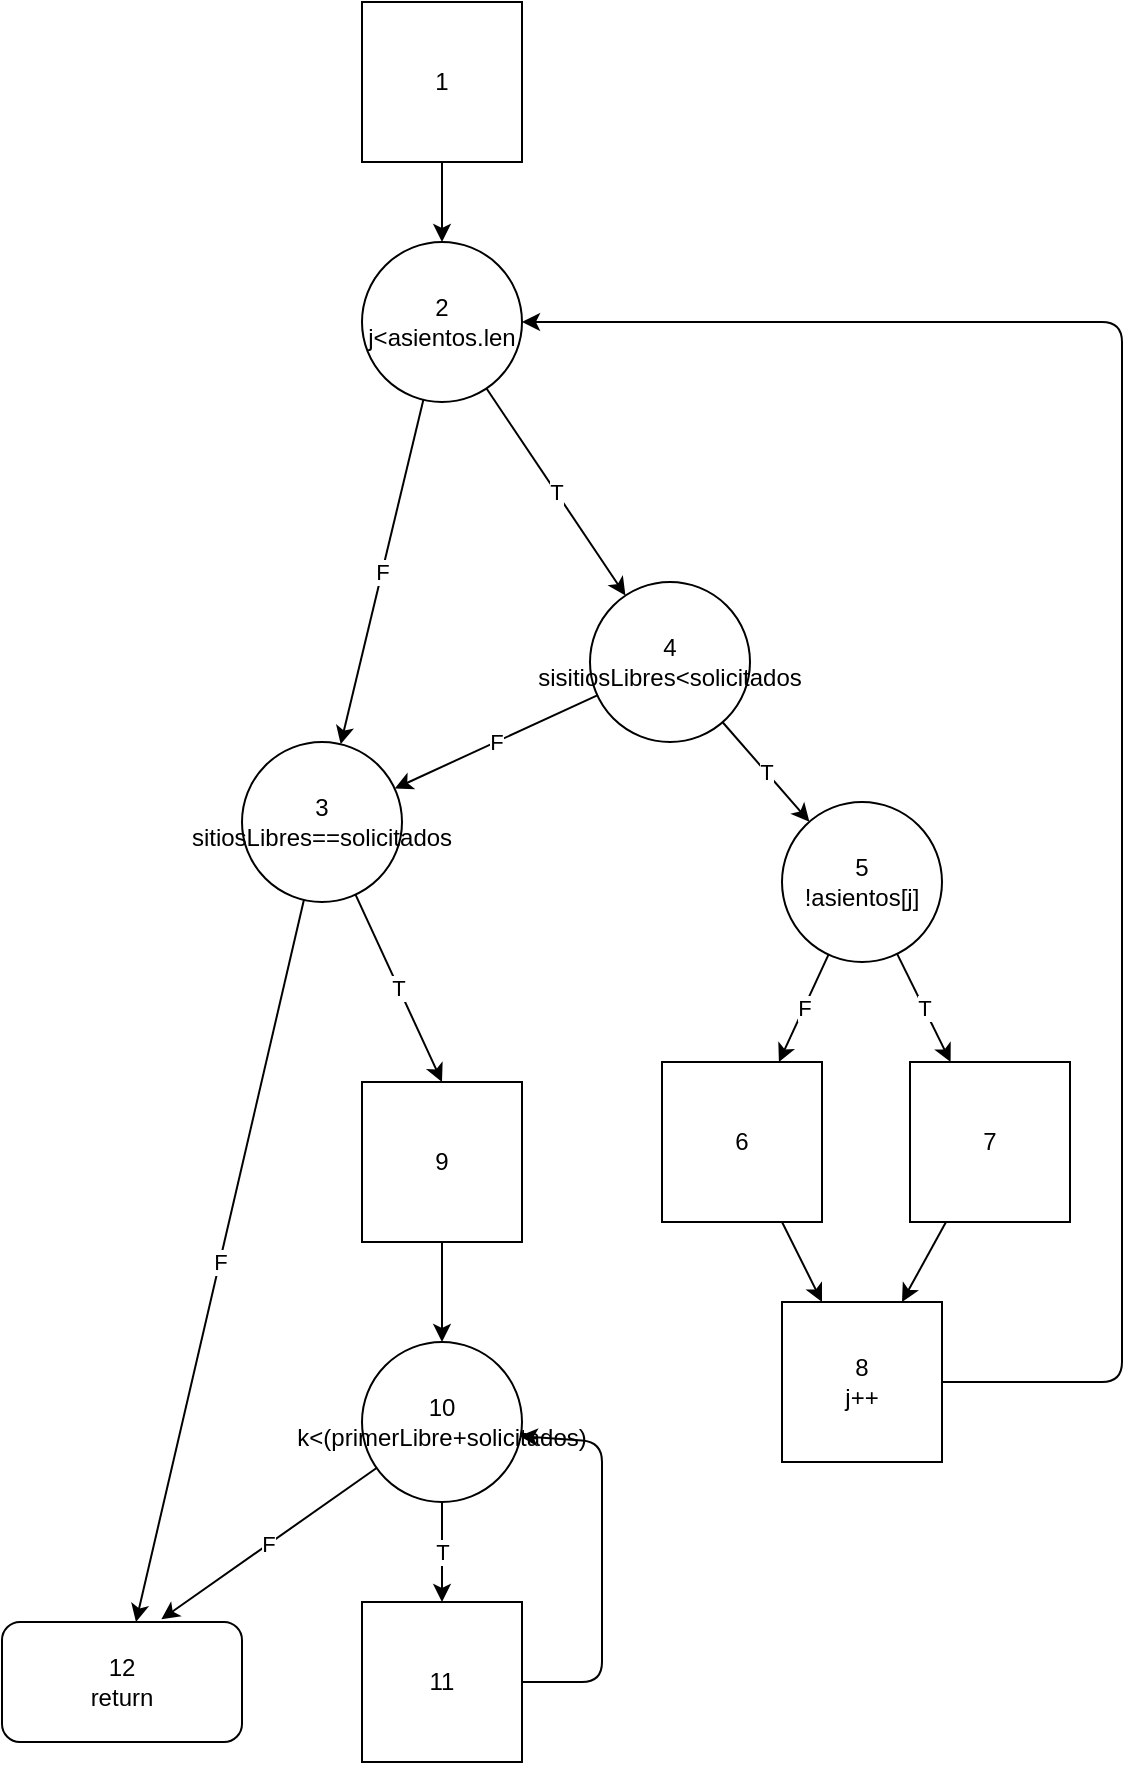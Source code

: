 <mxfile>
    <diagram id="pEnP1d7oMrhFH_PBlpYw" name="Página-1">
        <mxGraphModel dx="1800" dy="1006" grid="1" gridSize="10" guides="1" tooltips="1" connect="1" arrows="1" fold="1" page="1" pageScale="1" pageWidth="827" pageHeight="1169" math="0" shadow="0">
            <root>
                <mxCell id="0"/>
                <mxCell id="1" parent="0"/>
                <mxCell id="3" value="F" style="edgeStyle=none;html=1;" parent="1" source="2" target="7" edge="1">
                    <mxGeometry relative="1" as="geometry">
                        <mxPoint x="240" y="650" as="targetPoint"/>
                    </mxGeometry>
                </mxCell>
                <mxCell id="4" value="T" style="edgeStyle=none;html=1;" parent="1" source="2" target="5" edge="1">
                    <mxGeometry relative="1" as="geometry">
                        <mxPoint x="430" y="460" as="targetPoint"/>
                    </mxGeometry>
                </mxCell>
                <mxCell id="2" value="2&lt;br&gt;j&amp;lt;asientos.len" style="ellipse;whiteSpace=wrap;html=1;aspect=fixed;" parent="1" vertex="1">
                    <mxGeometry x="220" y="160" width="80" height="80" as="geometry"/>
                </mxCell>
                <mxCell id="6" value="F" style="edgeStyle=none;html=1;" parent="1" source="5" target="7" edge="1">
                    <mxGeometry relative="1" as="geometry">
                        <mxPoint x="280" y="670" as="targetPoint"/>
                    </mxGeometry>
                </mxCell>
                <mxCell id="8" value="T" style="edgeStyle=none;html=1;" parent="1" source="5" target="11" edge="1">
                    <mxGeometry relative="1" as="geometry">
                        <mxPoint x="490" y="560" as="targetPoint"/>
                    </mxGeometry>
                </mxCell>
                <mxCell id="5" value="4&lt;br&gt;sisitiosLibres&amp;lt;solicitados" style="ellipse;whiteSpace=wrap;html=1;aspect=fixed;" parent="1" vertex="1">
                    <mxGeometry x="334" y="330" width="80" height="80" as="geometry"/>
                </mxCell>
                <mxCell id="19" value="T" style="edgeStyle=none;html=1;entryX=0.5;entryY=0;entryDx=0;entryDy=0;" parent="1" source="7" target="36" edge="1">
                    <mxGeometry relative="1" as="geometry">
                        <mxPoint x="268.571" y="840" as="targetPoint"/>
                    </mxGeometry>
                </mxCell>
                <mxCell id="22" value="F" style="edgeStyle=none;html=1;" parent="1" source="7" target="23" edge="1">
                    <mxGeometry relative="1" as="geometry">
                        <mxPoint x="150" y="950" as="targetPoint"/>
                    </mxGeometry>
                </mxCell>
                <mxCell id="7" value="3&lt;br&gt;sitiosLibres==solicitados" style="ellipse;whiteSpace=wrap;html=1;aspect=fixed;" parent="1" vertex="1">
                    <mxGeometry x="160" y="410" width="80" height="80" as="geometry"/>
                </mxCell>
                <mxCell id="12" value="F" style="edgeStyle=none;html=1;" parent="1" source="11" target="15" edge="1">
                    <mxGeometry relative="1" as="geometry">
                        <mxPoint x="350" y="700" as="targetPoint"/>
                    </mxGeometry>
                </mxCell>
                <mxCell id="13" value="T" style="edgeStyle=none;html=1;" parent="1" source="11" target="14" edge="1">
                    <mxGeometry relative="1" as="geometry">
                        <mxPoint x="540" y="680" as="targetPoint"/>
                    </mxGeometry>
                </mxCell>
                <mxCell id="11" value="5&lt;br&gt;!asientos[j]" style="ellipse;whiteSpace=wrap;html=1;aspect=fixed;" parent="1" vertex="1">
                    <mxGeometry x="430" y="440" width="80" height="80" as="geometry"/>
                </mxCell>
                <mxCell id="34" style="edgeStyle=none;html=1;entryX=0.75;entryY=0;entryDx=0;entryDy=0;" parent="1" source="14" target="33" edge="1">
                    <mxGeometry relative="1" as="geometry"/>
                </mxCell>
                <mxCell id="14" value="7" style="whiteSpace=wrap;html=1;aspect=fixed;" parent="1" vertex="1">
                    <mxGeometry x="494" y="570" width="80" height="80" as="geometry"/>
                </mxCell>
                <mxCell id="32" style="edgeStyle=none;html=1;" parent="1" source="15" target="33" edge="1">
                    <mxGeometry relative="1" as="geometry">
                        <mxPoint x="450" y="770" as="targetPoint"/>
                    </mxGeometry>
                </mxCell>
                <mxCell id="15" value="6" style="whiteSpace=wrap;html=1;aspect=fixed;" parent="1" vertex="1">
                    <mxGeometry x="370" y="570" width="80" height="80" as="geometry"/>
                </mxCell>
                <mxCell id="23" value="12&lt;br&gt;return" style="rounded=1;whiteSpace=wrap;html=1;" parent="1" vertex="1">
                    <mxGeometry x="40" y="850" width="120" height="60" as="geometry"/>
                </mxCell>
                <mxCell id="25" value="T" style="edgeStyle=none;html=1;" parent="1" source="24" target="38" edge="1">
                    <mxGeometry relative="1" as="geometry">
                        <mxPoint x="290.77" y="850" as="targetPoint"/>
                    </mxGeometry>
                </mxCell>
                <mxCell id="28" value="F" style="edgeStyle=none;html=1;entryX=0.664;entryY=-0.022;entryDx=0;entryDy=0;entryPerimeter=0;" parent="1" source="24" target="23" edge="1">
                    <mxGeometry relative="1" as="geometry"/>
                </mxCell>
                <mxCell id="24" value="10&lt;br&gt;k&amp;lt;(primerLibre+solicitados)" style="ellipse;whiteSpace=wrap;html=1;aspect=fixed;" parent="1" vertex="1">
                    <mxGeometry x="220.001" y="710" width="80" height="80" as="geometry"/>
                </mxCell>
                <mxCell id="31" style="edgeStyle=none;html=1;entryX=0.5;entryY=0;entryDx=0;entryDy=0;" parent="1" source="30" target="2" edge="1">
                    <mxGeometry relative="1" as="geometry"/>
                </mxCell>
                <mxCell id="30" value="1" style="whiteSpace=wrap;html=1;aspect=fixed;" parent="1" vertex="1">
                    <mxGeometry x="220" y="40" width="80" height="80" as="geometry"/>
                </mxCell>
                <mxCell id="35" style="edgeStyle=none;html=1;entryX=1;entryY=0.5;entryDx=0;entryDy=0;" parent="1" source="33" target="2" edge="1">
                    <mxGeometry relative="1" as="geometry">
                        <mxPoint x="650" y="220" as="targetPoint"/>
                        <Array as="points">
                            <mxPoint x="600" y="730"/>
                            <mxPoint x="600" y="200"/>
                        </Array>
                    </mxGeometry>
                </mxCell>
                <mxCell id="33" value="8&lt;br&gt;j++" style="whiteSpace=wrap;html=1;aspect=fixed;" parent="1" vertex="1">
                    <mxGeometry x="430" y="690" width="80" height="80" as="geometry"/>
                </mxCell>
                <mxCell id="37" style="edgeStyle=none;html=1;entryX=0.5;entryY=0;entryDx=0;entryDy=0;" parent="1" source="36" target="24" edge="1">
                    <mxGeometry relative="1" as="geometry"/>
                </mxCell>
                <mxCell id="36" value="9" style="whiteSpace=wrap;html=1;aspect=fixed;" parent="1" vertex="1">
                    <mxGeometry x="220" y="580" width="80" height="80" as="geometry"/>
                </mxCell>
                <mxCell id="40" style="edgeStyle=none;html=1;entryX=0.985;entryY=0.588;entryDx=0;entryDy=0;entryPerimeter=0;" parent="1" source="38" target="24" edge="1">
                    <mxGeometry relative="1" as="geometry">
                        <mxPoint x="340" y="610" as="targetPoint"/>
                        <Array as="points">
                            <mxPoint x="340" y="880"/>
                            <mxPoint x="340" y="760"/>
                        </Array>
                    </mxGeometry>
                </mxCell>
                <mxCell id="38" value="11" style="whiteSpace=wrap;html=1;aspect=fixed;" parent="1" vertex="1">
                    <mxGeometry x="220.0" y="840" width="80" height="80" as="geometry"/>
                </mxCell>
            </root>
        </mxGraphModel>
    </diagram>
</mxfile>